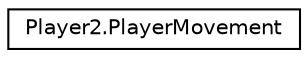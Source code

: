digraph "Graphical Class Hierarchy"
{
 // LATEX_PDF_SIZE
  edge [fontname="Helvetica",fontsize="10",labelfontname="Helvetica",labelfontsize="10"];
  node [fontname="Helvetica",fontsize="10",shape=record];
  rankdir="LR";
  Node0 [label="Player2.PlayerMovement",height=0.2,width=0.4,color="black", fillcolor="white", style="filled",URL="$structPlayer2_1_1PlayerMovement.html",tooltip="Struktura, która przechowuje zmienne ruchu gracza."];
}
